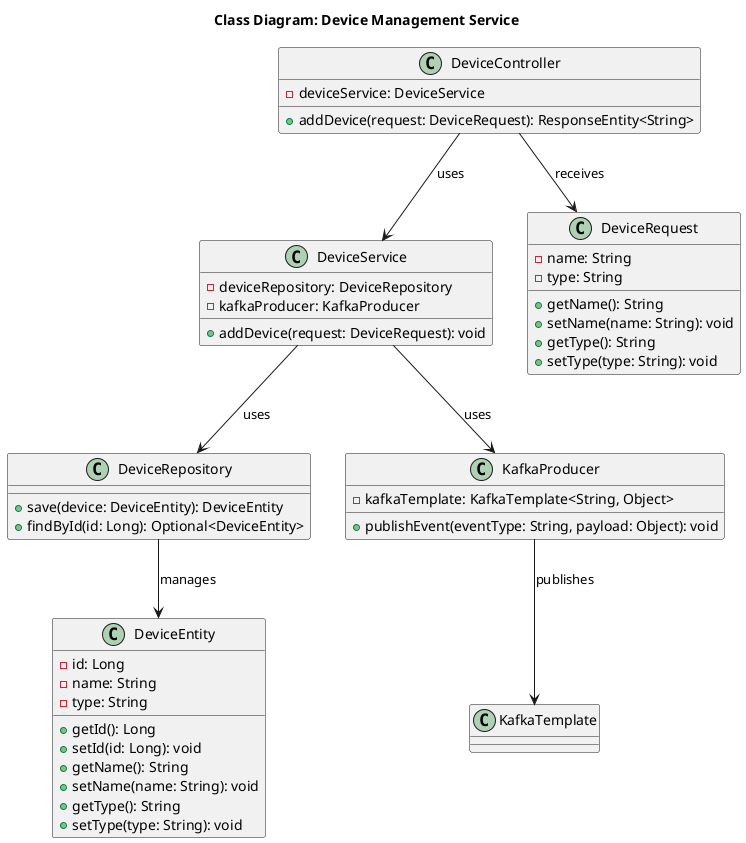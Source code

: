@startuml
title Class Diagram: Device Management Service

class DeviceController {
    - deviceService: DeviceService
    + addDevice(request: DeviceRequest): ResponseEntity<String>
}

class DeviceService {
    - deviceRepository: DeviceRepository
    - kafkaProducer: KafkaProducer
    + addDevice(request: DeviceRequest): void
}

class DeviceRepository {
    + save(device: DeviceEntity): DeviceEntity
    + findById(id: Long): Optional<DeviceEntity>
}

class KafkaProducer {
    - kafkaTemplate: KafkaTemplate<String, Object>
    + publishEvent(eventType: String, payload: Object): void
}

class DeviceEntity {
    - id: Long
    - name: String
    - type: String
    + getId(): Long
    + setId(id: Long): void
    + getName(): String
    + setName(name: String): void
    + getType(): String
    + setType(type: String): void
}

class DeviceRequest {
    - name: String
    - type: String
    + getName(): String
    + setName(name: String): void
    + getType(): String
    + setType(type: String): void
}

DeviceController --> DeviceService : "uses"
DeviceService --> DeviceRepository : "uses"
DeviceService --> KafkaProducer : "uses"
DeviceRepository --> DeviceEntity : "manages"
KafkaProducer --> KafkaTemplate : "publishes"
DeviceController --> DeviceRequest : "receives"
@enduml
